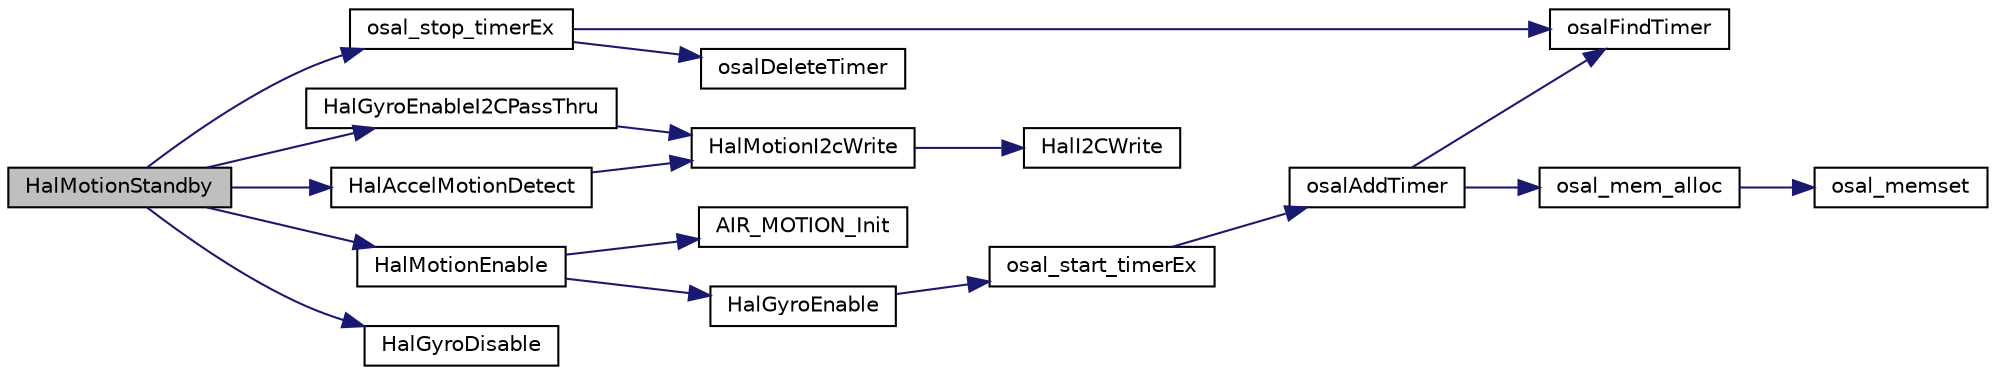 digraph "HalMotionStandby"
{
  edge [fontname="Helvetica",fontsize="10",labelfontname="Helvetica",labelfontsize="10"];
  node [fontname="Helvetica",fontsize="10",shape=record];
  rankdir="LR";
  Node1 [label="HalMotionStandby",height=0.2,width=0.4,color="black", fillcolor="grey75", style="filled" fontcolor="black"];
  Node1 -> Node2 [color="midnightblue",fontsize="10",style="solid",fontname="Helvetica"];
  Node2 [label="osal_stop_timerEx",height=0.2,width=0.4,color="black", fillcolor="white", style="filled",URL="$_o_s_a_l___timers_8c.html#aedb210826ce388533032ffcce1e43ccc"];
  Node2 -> Node3 [color="midnightblue",fontsize="10",style="solid",fontname="Helvetica"];
  Node3 [label="osalFindTimer",height=0.2,width=0.4,color="black", fillcolor="white", style="filled",URL="$_o_s_a_l___timers_8c.html#a69f3f300b70eae0a5a483a8db32c4d84"];
  Node2 -> Node4 [color="midnightblue",fontsize="10",style="solid",fontname="Helvetica"];
  Node4 [label="osalDeleteTimer",height=0.2,width=0.4,color="black", fillcolor="white", style="filled",URL="$_o_s_a_l___timers_8c.html#ad4bfeb1f9c8e236e274e2c616da0180f"];
  Node1 -> Node5 [color="midnightblue",fontsize="10",style="solid",fontname="Helvetica"];
  Node5 [label="HalGyroEnableI2CPassThru",height=0.2,width=0.4,color="black", fillcolor="white", style="filled",URL="$_c_c2541_a_r_c_2hal__gyro_8c.html#a530c258e2c4899fa6830ecd168c5cb62"];
  Node5 -> Node6 [color="midnightblue",fontsize="10",style="solid",fontname="Helvetica"];
  Node6 [label="HalMotionI2cWrite",height=0.2,width=0.4,color="black", fillcolor="white", style="filled",URL="$hal__motion_8c.html#a6697bfd0b278672cfa4036f510f0cdd3"];
  Node6 -> Node7 [color="midnightblue",fontsize="10",style="solid",fontname="Helvetica"];
  Node7 [label="HalI2CWrite",height=0.2,width=0.4,color="black", fillcolor="white", style="filled",URL="$_c_c2541_s_t_2hal__i2c_8c.html#ad3613df7d1f888faa333829b5b83c990"];
  Node1 -> Node8 [color="midnightblue",fontsize="10",style="solid",fontname="Helvetica"];
  Node8 [label="HalAccelMotionDetect",height=0.2,width=0.4,color="black", fillcolor="white", style="filled",URL="$hal__accel_8c.html#a799c92b040ec557e281aee30bea1c02d"];
  Node8 -> Node6 [color="midnightblue",fontsize="10",style="solid",fontname="Helvetica"];
  Node1 -> Node9 [color="midnightblue",fontsize="10",style="solid",fontname="Helvetica"];
  Node9 [label="HalMotionEnable",height=0.2,width=0.4,color="black", fillcolor="white", style="filled",URL="$hal__motion_8c.html#a32cbac6b1e362056ae66c3ffad951f09"];
  Node9 -> Node10 [color="midnightblue",fontsize="10",style="solid",fontname="Helvetica"];
  Node10 [label="AIR_MOTION_Init",height=0.2,width=0.4,color="black", fillcolor="white", style="filled",URL="$_a_i_r___m_o_t_i_o_n___lib_8h.html#ac37d550cdc81e62e626f73b032092315"];
  Node9 -> Node11 [color="midnightblue",fontsize="10",style="solid",fontname="Helvetica"];
  Node11 [label="HalGyroEnable",height=0.2,width=0.4,color="black", fillcolor="white", style="filled",URL="$_c_c2541_a_r_c_2hal__gyro_8c.html#ac9d1ea23b2a8916f6882b65fee5300bc"];
  Node11 -> Node12 [color="midnightblue",fontsize="10",style="solid",fontname="Helvetica"];
  Node12 [label="osal_start_timerEx",height=0.2,width=0.4,color="black", fillcolor="white", style="filled",URL="$_o_s_a_l___timers_8c.html#aa3e6ecb3801d86f27304d0791982c646"];
  Node12 -> Node13 [color="midnightblue",fontsize="10",style="solid",fontname="Helvetica"];
  Node13 [label="osalAddTimer",height=0.2,width=0.4,color="black", fillcolor="white", style="filled",URL="$_o_s_a_l___timers_8c.html#ae62830e096148b7353b2bf07761336d6"];
  Node13 -> Node3 [color="midnightblue",fontsize="10",style="solid",fontname="Helvetica"];
  Node13 -> Node14 [color="midnightblue",fontsize="10",style="solid",fontname="Helvetica"];
  Node14 [label="osal_mem_alloc",height=0.2,width=0.4,color="black", fillcolor="white", style="filled",URL="$_o_s_a_l___memory_8c.html#ae5cbc213a1cab3be5f0963a4b75408c4"];
  Node14 -> Node15 [color="midnightblue",fontsize="10",style="solid",fontname="Helvetica"];
  Node15 [label="osal_memset",height=0.2,width=0.4,color="black", fillcolor="white", style="filled",URL="$_o_s_a_l_8c.html#a7a416b7daf0407f6a1b92b71fc12847e"];
  Node1 -> Node16 [color="midnightblue",fontsize="10",style="solid",fontname="Helvetica"];
  Node16 [label="HalGyroDisable",height=0.2,width=0.4,color="black", fillcolor="white", style="filled",URL="$_c_c2541_a_r_c_2hal__gyro_8c.html#a8a66c8adb8d2974e2694236843ea0807"];
}
